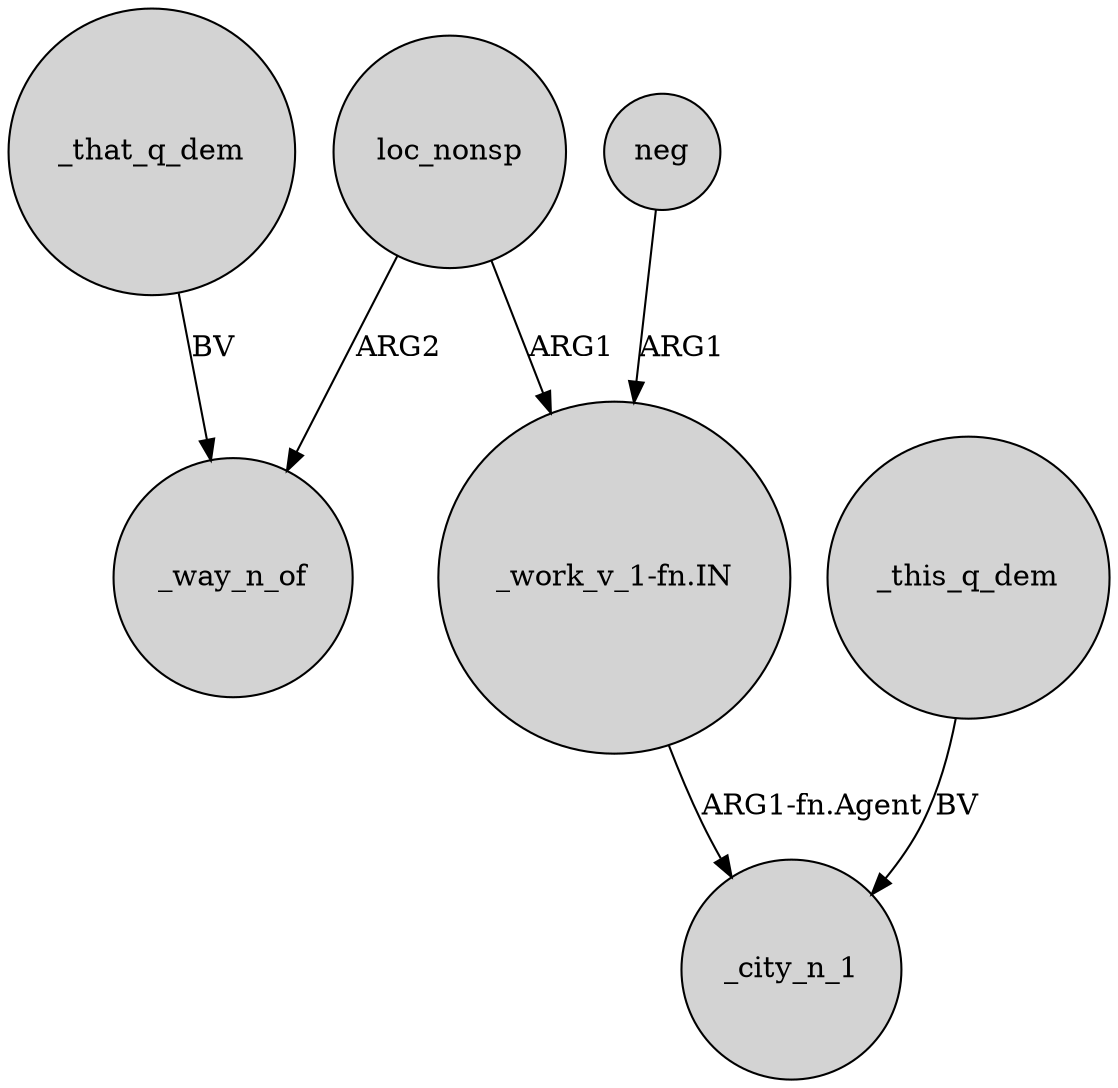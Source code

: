 digraph {
	node [shape=circle style=filled]
	loc_nonsp -> _way_n_of [label=ARG2]
	loc_nonsp -> "_work_v_1-fn.IN" [label=ARG1]
	"_work_v_1-fn.IN" -> _city_n_1 [label="ARG1-fn.Agent"]
	_that_q_dem -> _way_n_of [label=BV]
	neg -> "_work_v_1-fn.IN" [label=ARG1]
	_this_q_dem -> _city_n_1 [label=BV]
}
